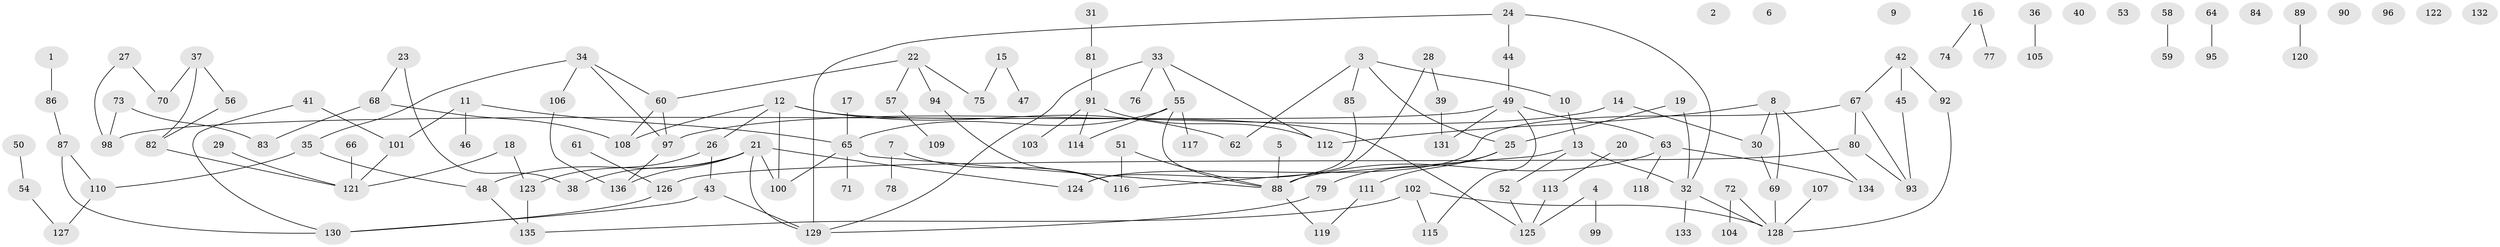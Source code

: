 // coarse degree distribution, {1: 0.2631578947368421, 0: 0.1368421052631579, 4: 0.10526315789473684, 2: 0.24210526315789474, 7: 0.031578947368421054, 5: 0.06315789473684211, 6: 0.031578947368421054, 3: 0.11578947368421053, 9: 0.010526315789473684}
// Generated by graph-tools (version 1.1) at 2025/23/03/03/25 07:23:26]
// undirected, 136 vertices, 156 edges
graph export_dot {
graph [start="1"]
  node [color=gray90,style=filled];
  1;
  2;
  3;
  4;
  5;
  6;
  7;
  8;
  9;
  10;
  11;
  12;
  13;
  14;
  15;
  16;
  17;
  18;
  19;
  20;
  21;
  22;
  23;
  24;
  25;
  26;
  27;
  28;
  29;
  30;
  31;
  32;
  33;
  34;
  35;
  36;
  37;
  38;
  39;
  40;
  41;
  42;
  43;
  44;
  45;
  46;
  47;
  48;
  49;
  50;
  51;
  52;
  53;
  54;
  55;
  56;
  57;
  58;
  59;
  60;
  61;
  62;
  63;
  64;
  65;
  66;
  67;
  68;
  69;
  70;
  71;
  72;
  73;
  74;
  75;
  76;
  77;
  78;
  79;
  80;
  81;
  82;
  83;
  84;
  85;
  86;
  87;
  88;
  89;
  90;
  91;
  92;
  93;
  94;
  95;
  96;
  97;
  98;
  99;
  100;
  101;
  102;
  103;
  104;
  105;
  106;
  107;
  108;
  109;
  110;
  111;
  112;
  113;
  114;
  115;
  116;
  117;
  118;
  119;
  120;
  121;
  122;
  123;
  124;
  125;
  126;
  127;
  128;
  129;
  130;
  131;
  132;
  133;
  134;
  135;
  136;
  1 -- 86;
  3 -- 10;
  3 -- 25;
  3 -- 62;
  3 -- 85;
  4 -- 99;
  4 -- 125;
  5 -- 88;
  7 -- 78;
  7 -- 116;
  8 -- 30;
  8 -- 69;
  8 -- 112;
  8 -- 134;
  10 -- 13;
  11 -- 46;
  11 -- 65;
  11 -- 101;
  12 -- 26;
  12 -- 62;
  12 -- 100;
  12 -- 108;
  12 -- 125;
  13 -- 32;
  13 -- 52;
  13 -- 116;
  14 -- 30;
  14 -- 97;
  15 -- 47;
  15 -- 75;
  16 -- 74;
  16 -- 77;
  17 -- 65;
  18 -- 121;
  18 -- 123;
  19 -- 25;
  19 -- 32;
  20 -- 113;
  21 -- 38;
  21 -- 48;
  21 -- 100;
  21 -- 124;
  21 -- 129;
  21 -- 136;
  22 -- 57;
  22 -- 60;
  22 -- 75;
  22 -- 94;
  23 -- 38;
  23 -- 68;
  24 -- 32;
  24 -- 44;
  24 -- 129;
  25 -- 79;
  25 -- 111;
  26 -- 43;
  26 -- 123;
  27 -- 70;
  27 -- 98;
  28 -- 39;
  28 -- 88;
  29 -- 121;
  30 -- 69;
  31 -- 81;
  32 -- 128;
  32 -- 133;
  33 -- 55;
  33 -- 76;
  33 -- 112;
  33 -- 129;
  34 -- 35;
  34 -- 60;
  34 -- 97;
  34 -- 106;
  35 -- 48;
  35 -- 110;
  36 -- 105;
  37 -- 56;
  37 -- 70;
  37 -- 82;
  39 -- 131;
  41 -- 101;
  41 -- 130;
  42 -- 45;
  42 -- 67;
  42 -- 92;
  43 -- 129;
  43 -- 130;
  44 -- 49;
  45 -- 93;
  48 -- 135;
  49 -- 63;
  49 -- 98;
  49 -- 115;
  49 -- 131;
  50 -- 54;
  51 -- 88;
  51 -- 116;
  52 -- 125;
  54 -- 127;
  55 -- 65;
  55 -- 88;
  55 -- 114;
  55 -- 117;
  56 -- 82;
  57 -- 109;
  58 -- 59;
  60 -- 97;
  60 -- 108;
  61 -- 126;
  63 -- 88;
  63 -- 118;
  63 -- 134;
  64 -- 95;
  65 -- 71;
  65 -- 88;
  65 -- 100;
  66 -- 121;
  67 -- 80;
  67 -- 93;
  67 -- 124;
  68 -- 83;
  68 -- 108;
  69 -- 128;
  72 -- 104;
  72 -- 128;
  73 -- 83;
  73 -- 98;
  79 -- 129;
  80 -- 93;
  80 -- 126;
  81 -- 91;
  82 -- 121;
  85 -- 124;
  86 -- 87;
  87 -- 110;
  87 -- 130;
  88 -- 119;
  89 -- 120;
  91 -- 103;
  91 -- 112;
  91 -- 114;
  92 -- 128;
  94 -- 116;
  97 -- 136;
  101 -- 121;
  102 -- 115;
  102 -- 128;
  102 -- 135;
  106 -- 136;
  107 -- 128;
  110 -- 127;
  111 -- 119;
  113 -- 125;
  123 -- 135;
  126 -- 130;
}
